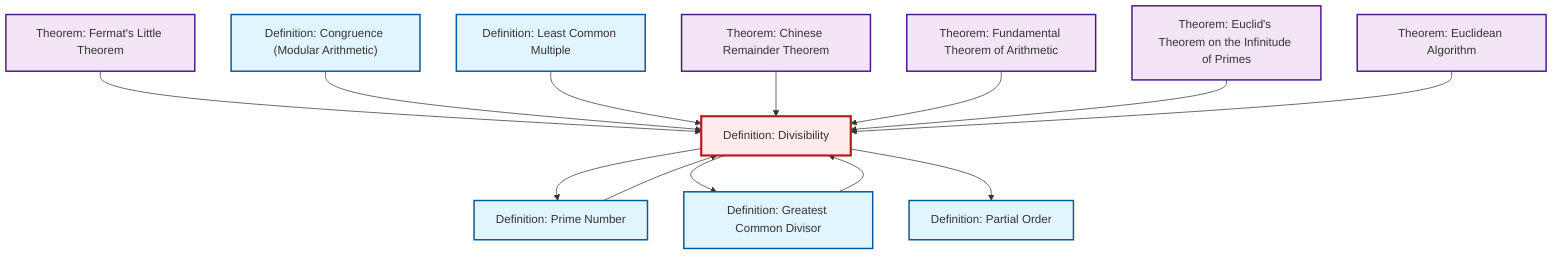 graph TD
    classDef definition fill:#e1f5fe,stroke:#01579b,stroke-width:2px
    classDef theorem fill:#f3e5f5,stroke:#4a148c,stroke-width:2px
    classDef axiom fill:#fff3e0,stroke:#e65100,stroke-width:2px
    classDef example fill:#e8f5e9,stroke:#1b5e20,stroke-width:2px
    classDef current fill:#ffebee,stroke:#b71c1c,stroke-width:3px
    def-divisibility["Definition: Divisibility"]:::definition
    thm-fermat-little["Theorem: Fermat's Little Theorem"]:::theorem
    thm-euclid-infinitude-primes["Theorem: Euclid's Theorem on the Infinitude of Primes"]:::theorem
    def-gcd["Definition: Greatest Common Divisor"]:::definition
    def-partial-order["Definition: Partial Order"]:::definition
    thm-euclidean-algorithm["Theorem: Euclidean Algorithm"]:::theorem
    thm-fundamental-arithmetic["Theorem: Fundamental Theorem of Arithmetic"]:::theorem
    def-prime["Definition: Prime Number"]:::definition
    thm-chinese-remainder["Theorem: Chinese Remainder Theorem"]:::theorem
    def-lcm["Definition: Least Common Multiple"]:::definition
    def-congruence["Definition: Congruence (Modular Arithmetic)"]:::definition
    thm-fermat-little --> def-divisibility
    def-congruence --> def-divisibility
    def-lcm --> def-divisibility
    thm-chinese-remainder --> def-divisibility
    def-divisibility --> def-prime
    def-divisibility --> def-gcd
    thm-fundamental-arithmetic --> def-divisibility
    def-divisibility --> def-partial-order
    def-gcd --> def-divisibility
    thm-euclid-infinitude-primes --> def-divisibility
    thm-euclidean-algorithm --> def-divisibility
    def-prime --> def-divisibility
    class def-divisibility current